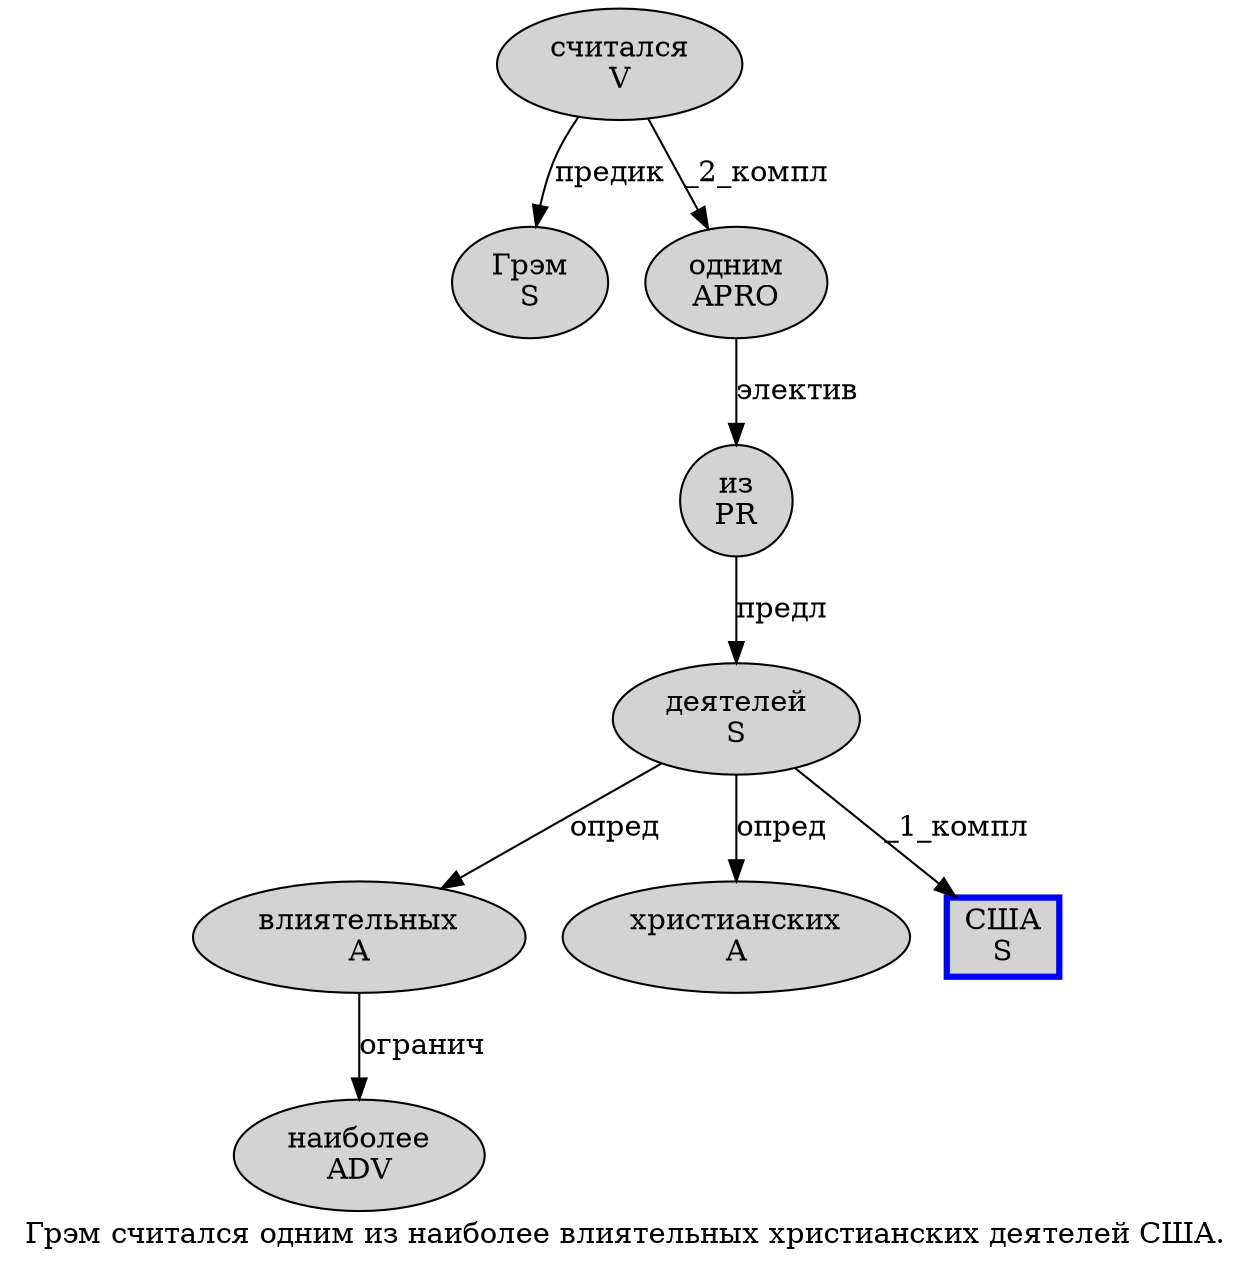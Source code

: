 digraph SENTENCE_124 {
	graph [label="Грэм считался одним из наиболее влиятельных христианских деятелей США."]
	node [style=filled]
		0 [label="Грэм
S" color="" fillcolor=lightgray penwidth=1 shape=ellipse]
		1 [label="считался
V" color="" fillcolor=lightgray penwidth=1 shape=ellipse]
		2 [label="одним
APRO" color="" fillcolor=lightgray penwidth=1 shape=ellipse]
		3 [label="из
PR" color="" fillcolor=lightgray penwidth=1 shape=ellipse]
		4 [label="наиболее
ADV" color="" fillcolor=lightgray penwidth=1 shape=ellipse]
		5 [label="влиятельных
A" color="" fillcolor=lightgray penwidth=1 shape=ellipse]
		6 [label="христианских
A" color="" fillcolor=lightgray penwidth=1 shape=ellipse]
		7 [label="деятелей
S" color="" fillcolor=lightgray penwidth=1 shape=ellipse]
		8 [label="США
S" color=blue fillcolor=lightgray penwidth=3 shape=box]
			5 -> 4 [label="огранич"]
			3 -> 7 [label="предл"]
			7 -> 5 [label="опред"]
			7 -> 6 [label="опред"]
			7 -> 8 [label="_1_компл"]
			2 -> 3 [label="электив"]
			1 -> 0 [label="предик"]
			1 -> 2 [label="_2_компл"]
}